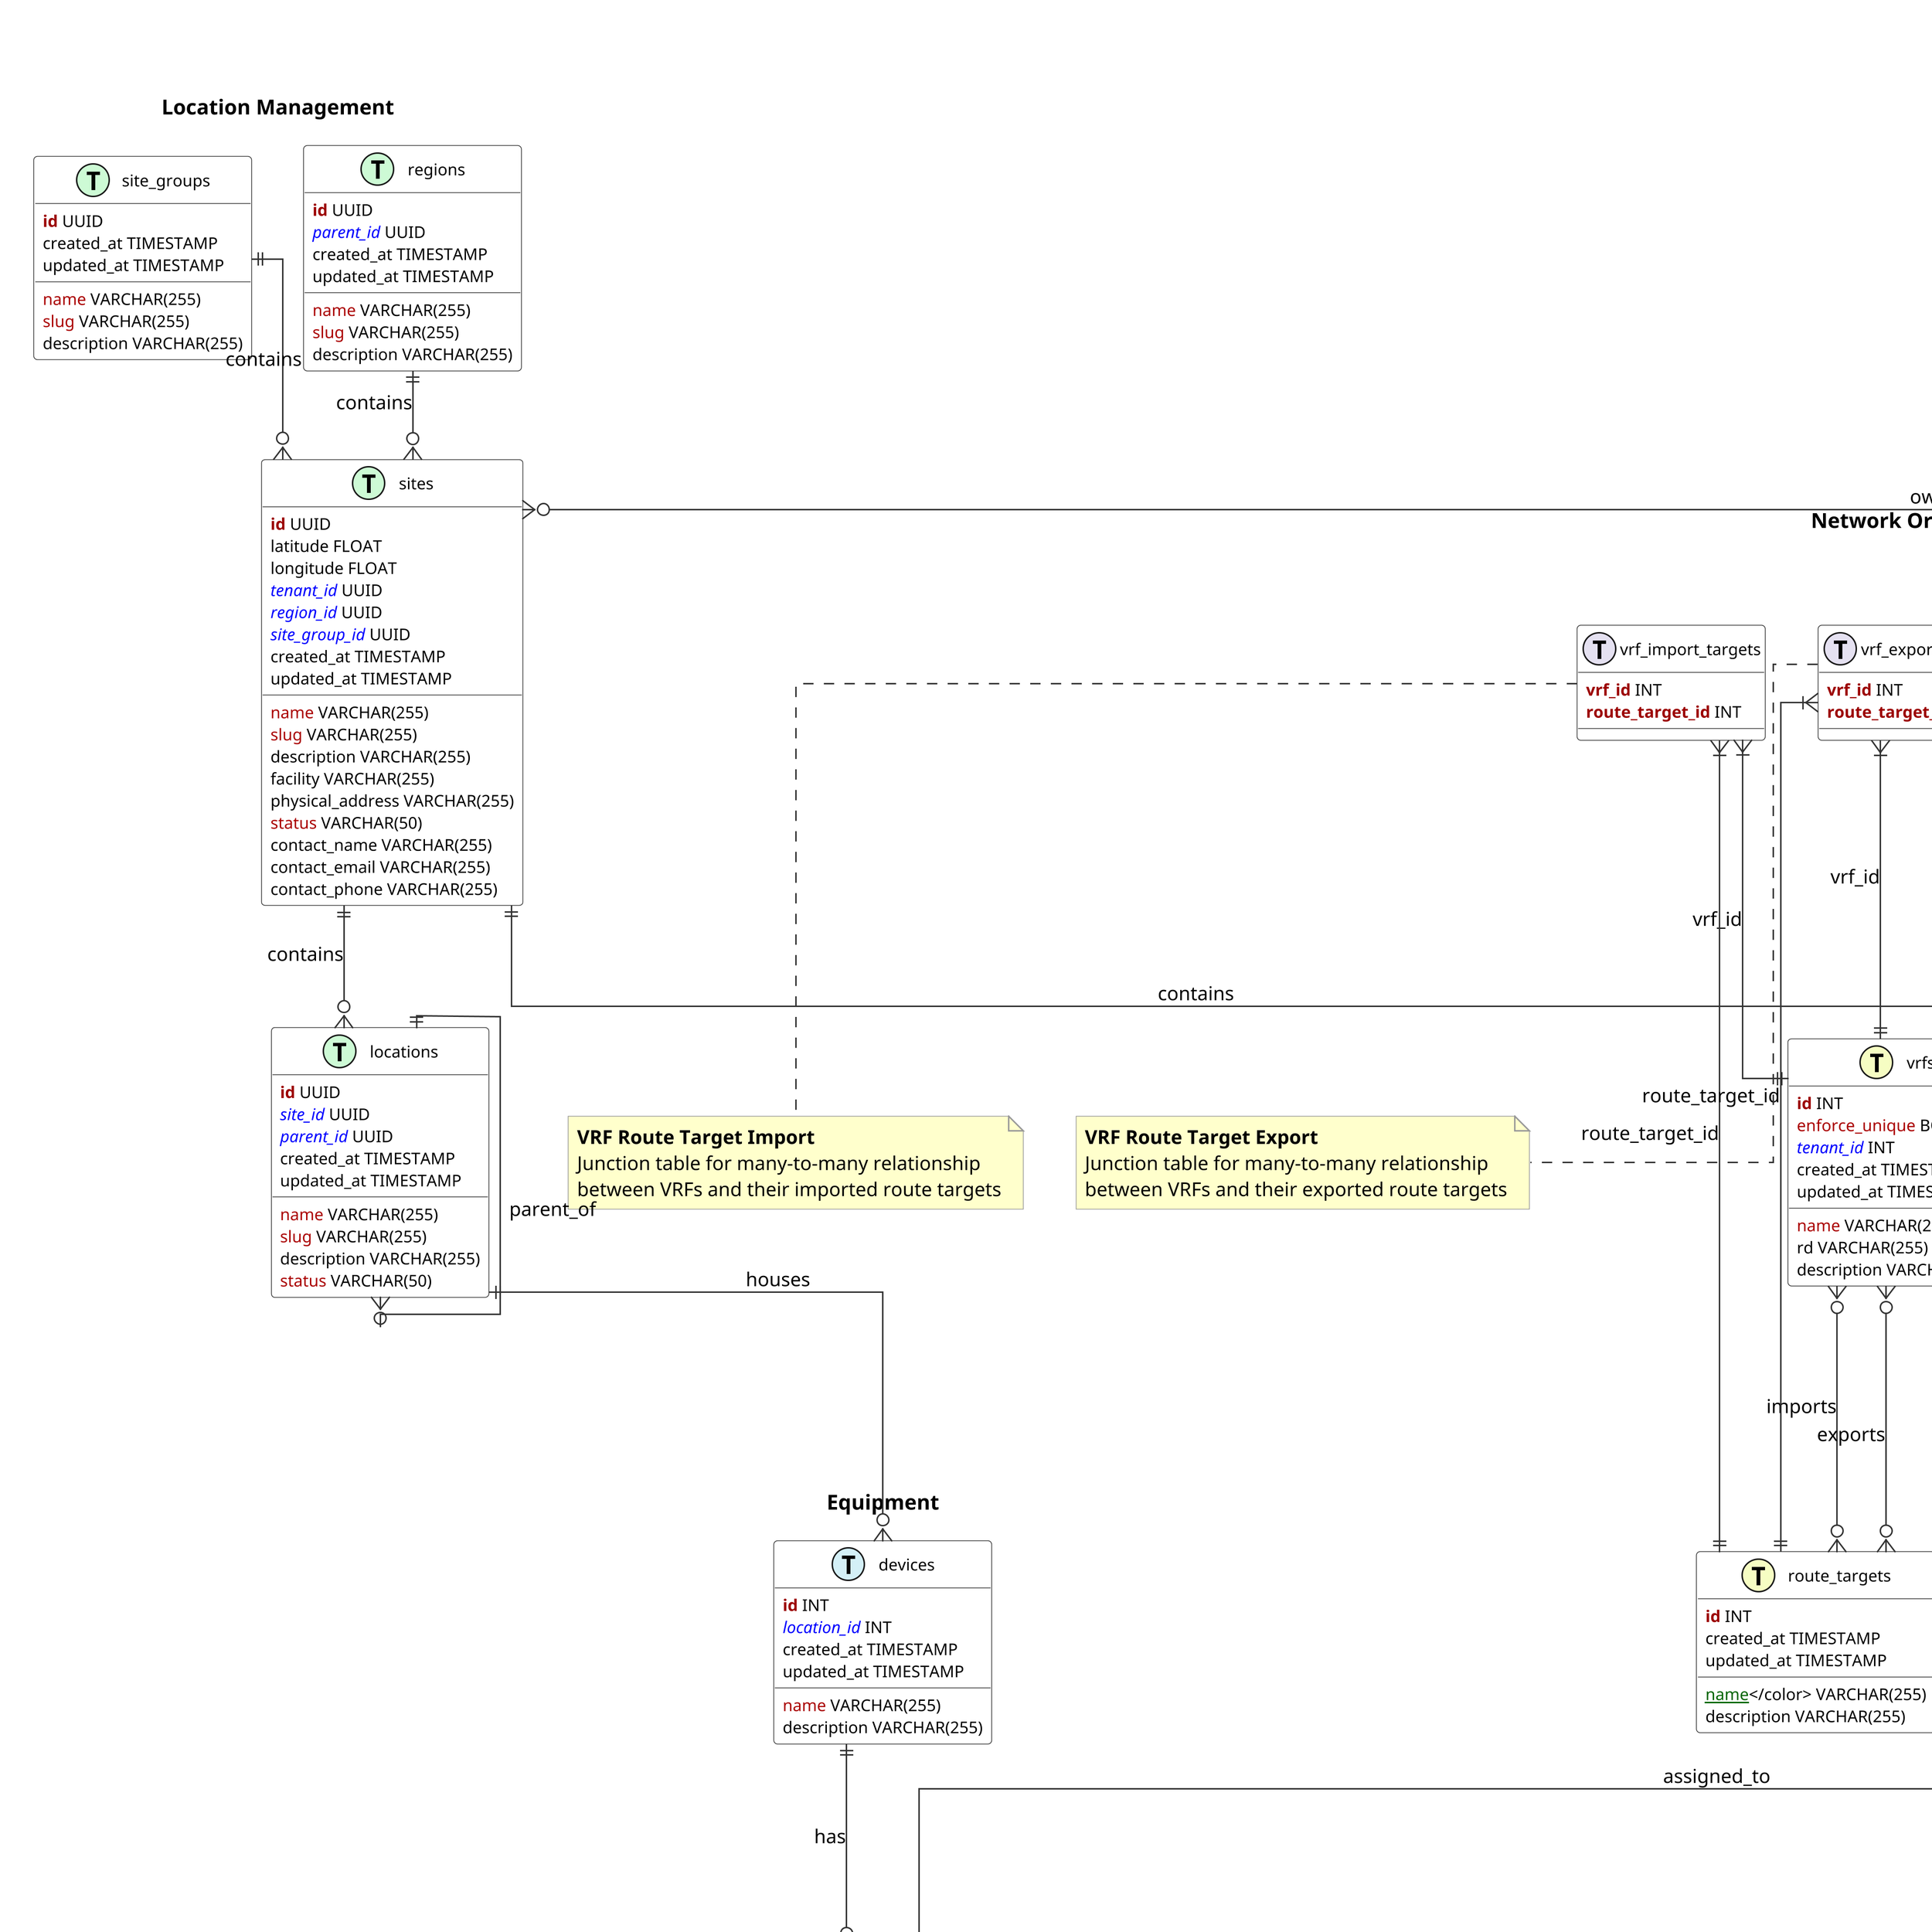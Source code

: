 @startuml IPAM Database ER Diagram

' Color definitions for different table categories
!define LOCATION_COLOR #CDFAD5
!define NETWORK_COLOR #F6FDC3
!define IP_COLOR #FFCF81
!define EQUIPMENT_COLOR #D4F0F7
!define ADMIN_COLOR #FFD9C0
!define JUNCTION_COLOR #E5E1F1

' Define table styles with colors based on category
!define location_table(x) class x << (T,#CDFAD5) >> 
!define network_table(x) class x << (T,#F6FDC3) >>
!define ip_table(x) class x << (T,#FFCF81) >>
!define equipment_table(x) class x << (T,#D4F0F7) >>
!define admin_table(x) class x << (T,#FFD9C0) >>
!define junction_table(x) class x << (T,#E5E1F1) >>

' Define field styles
!define primary_key(x) <b><color:#9C0000>x</color></b>
!define foreign_key(x) <color:#0000FF><i>x</i></color>
!define unique(x) <color:#006400><u>x</u></color>
!define index(x) <color:#5500AA>x</color>
!define not_null(x) <color:#AA0000>x</color>

' Styling
skinparam linetype ortho
skinparam shadowing false
skinparam handwritten false
skinparam packageStyle rectangle
skinparam packageBackgroundColor transparent
skinparam packageBorderColor transparent

skinparam class {
    BackgroundColor white
    ArrowColor #333333
    BorderColor #333333
    FontSize 12
    AttributeFontSize 11
}

skinparam note {
    BackgroundColor #FFFFCC
    BorderColor #999999
}

skinparam dpi 300

' Title and headers
title <font size=24><b>IPAM Database ER Diagram</b></font>

' Legend
legend right
  <b><color:#9C0000>Primary Key</color></b>
  <color:#0000FF><i>Foreign Key</i></color>
  <color:#006400><u>Unique</u></color>
  <color:#5500AA>Indexed</color>
  <color:#AA0000>Not Null</color>
  
  <back:#CDFAD5>Location Tables</back>
  <back:#F6FDC3>Network Tables</back>
  <back:#FFCF81>IP Address Tables</back>
  <back:#D4F0F7>Equipment Tables</back>
  <back:#FFD9C0>Administrative Tables</back>
  <back:#E5E1F1>Junction Tables</back>
endlegend

' Group tables by category
package "Location Management" {
  location_table(regions) {
    primary_key(id) UUID
    not_null(name) VARCHAR(255)
    not_null(slug) VARCHAR(255)
    description VARCHAR(255)
    foreign_key(parent_id) UUID
    created_at TIMESTAMP
    updated_at TIMESTAMP
  }

  location_table(site_groups) {
    primary_key(id) UUID
    not_null(name) VARCHAR(255)
    not_null(slug) VARCHAR(255)
    description VARCHAR(255)
    created_at TIMESTAMP
    updated_at TIMESTAMP
  }

  location_table(sites) {
    primary_key(id) UUID
    not_null(name) VARCHAR(255)
    not_null(slug) VARCHAR(255)
    description VARCHAR(255)
    facility VARCHAR(255)
    physical_address VARCHAR(255)
    latitude FLOAT
    longitude FLOAT
    not_null(status) VARCHAR(50)
    contact_name VARCHAR(255)
    contact_email VARCHAR(255)
    contact_phone VARCHAR(255)
    foreign_key(tenant_id) UUID
    foreign_key(region_id) UUID
    foreign_key(site_group_id) UUID
    created_at TIMESTAMP
    updated_at TIMESTAMP
  }

  location_table(locations) {
    primary_key(id) UUID
    not_null(name) VARCHAR(255)
    not_null(slug) VARCHAR(255)
    description VARCHAR(255)
    not_null(status) VARCHAR(50)
    foreign_key(site_id) UUID
    foreign_key(parent_id) UUID
    created_at TIMESTAMP
    updated_at TIMESTAMP
  }
}

package "Administrative Data" {
  admin_table(tenants) {
    primary_key(id) UUID
    not_null(name) VARCHAR(255)
    not_null(slug) VARCHAR(255)
    description VARCHAR(255)
    comments TEXT
    created_at TIMESTAMP
    updated_at TIMESTAMP
  }

  admin_table(rirs) {
    primary_key(id) UUID
    not_null(name) VARCHAR(255)
    not_null(slug) VARCHAR(255)
    description VARCHAR(255)
    not_null(is_private) BOOLEAN
    created_at TIMESTAMP
    updated_at TIMESTAMP
  }

  admin_table(roles) {
    primary_key(id) UUID
    not_null(name) VARCHAR(255)
    not_null(slug) VARCHAR(255)
    description VARCHAR(255)
    color VARCHAR(50)
    created_at TIMESTAMP
    updated_at TIMESTAMP
  }
}

package "Network Organization" {
  network_table(vrfs) {
    primary_key(id) INT
    not_null(name) VARCHAR(255)
    rd VARCHAR(255)
    description VARCHAR(255)
    not_null(enforce_unique) BOOLEAN
    foreign_key(tenant_id) INT
    created_at TIMESTAMP
    updated_at TIMESTAMP
  }

  network_table(route_targets) {
    primary_key(id) INT
    not_null(unique(name)) VARCHAR(255)
    description VARCHAR(255)
    created_at TIMESTAMP
    updated_at TIMESTAMP
  }

  junction_table(vrf_import_targets) {
    primary_key(vrf_id) INT
    primary_key(route_target_id) INT
  }

  junction_table(vrf_export_targets) {
    primary_key(vrf_id) INT
    primary_key(route_target_id) INT
  }

  network_table(vlan_groups) {
    primary_key(id) INT
    not_null(name) VARCHAR(255)
    not_null(slug) VARCHAR(255)
    description VARCHAR(255)
    not_null(min_vid) INT
    not_null(max_vid) INT
    created_at TIMESTAMP
    updated_at TIMESTAMP
  }

  network_table(vlans) {
    primary_key(id) INT
    not_null(name) VARCHAR(255)
    not_null(slug) VARCHAR(255)
    description VARCHAR(255)
    not_null(vid) INT
    not_null(status) VARCHAR(50)
    foreign_key(tenant_id) INT
    foreign_key(site_id) INT
    foreign_key(group_id) INT
    foreign_key(role_id) INT
    created_at TIMESTAMP
    updated_at TIMESTAMP
  }
}

package "IP Address Management" {
  ip_table(aggregates) {
    primary_key(id) INT
    not_null(prefix) VARCHAR(255)
    date_added DATE
    foreign_key(rir_id) INT
    foreign_key(tenant_id) INT
    created_at TIMESTAMP
    updated_at TIMESTAMP
  }

  ip_table(prefixes) {
    primary_key(id) INT
    name VARCHAR(255)
    slug VARCHAR(255)
    description VARCHAR(255)
    not_null(index(prefix)) VARCHAR(255)
    not_null(status) VARCHAR(50)
    not_null(is_pool) BOOLEAN
    not_null(mark_utilized) BOOLEAN
    not_null(depth) INT
    not_null(child_count) INT
    foreign_key(site_id) INT
    foreign_key(vrf_id) INT
    foreign_key(tenant_id) INT
    foreign_key(vlan_id) INT
    foreign_key(role_id) INT
    created_at TIMESTAMP
    updated_at TIMESTAMP
  }

  ip_table(ip_ranges) {
    primary_key(id) INT
    description VARCHAR(255)
    not_null(index(start_address)) VARCHAR(255)
    not_null(index(end_address)) VARCHAR(255)
    not_null(size) INT
    not_null(status) VARCHAR(50)
    not_null(mark_utilized) BOOLEAN
    foreign_key(vrf_id) INT
    foreign_key(tenant_id) INT
    created_at TIMESTAMP
    updated_at TIMESTAMP
  }

  ip_table(ip_addresses) {
    primary_key(id) INT
    name VARCHAR(255)
    slug VARCHAR(255)
    not_null(index(address)) VARCHAR(255)
    not_null(status) VARCHAR(50)
    role VARCHAR(50)
    dns_name VARCHAR(255)
    assigned_object_type VARCHAR(255)
    assigned_object_id INT
    foreign_key(vrf_id) INT
    foreign_key(tenant_id) INT
    foreign_key(nat_inside_id) INT
    created_at TIMESTAMP
    updated_at TIMESTAMP
  }

  ip_table(asns) {
    primary_key(id) INT
    not_null(asn) INT
    not_null(name) VARCHAR(255)
    not_null(slug) VARCHAR(255)
    description VARCHAR(255)
    asn_asdot VARCHAR(255)
    foreign_key(rir_id) INT
    created_at TIMESTAMP
    updated_at TIMESTAMP
  }

  ip_table(asn_ranges) {
    primary_key(id) INT
    not_null(start) INT
    not_null(end) INT
    foreign_key(rir_id) INT
    created_at TIMESTAMP
    updated_at TIMESTAMP
  }
}

package "Equipment" {
  equipment_table(devices) {
    primary_key(id) INT
    not_null(name) VARCHAR(255)
    description VARCHAR(255)
    foreign_key(location_id) INT
    created_at TIMESTAMP
    updated_at TIMESTAMP
  }

  equipment_table(interfaces) {
    primary_key(id) INT
    not_null(name) VARCHAR(255)
    description VARCHAR(255)
    foreign_key(device_id) INT
    created_at TIMESTAMP
    updated_at TIMESTAMP
  }
}

' Relationships with better styling
' Location relationships
regions ||--o{ sites : "contains"
site_groups ||--o{ sites : "contains"
sites ||--o{ locations : "contains"
locations ||--o{ locations : "parent_of"

' Equipment relationships
locations ||--o{ devices : "houses"
devices ||--o{ interfaces : "has"

' Tenant relationships
tenants ||--o{ sites : "owns"
tenants ||--o{ vrfs : "owns"
tenants ||--o{ aggregates : "owns"
tenants ||--o{ vlans : "owns"
tenants ||--o{ prefixes : "owns"
tenants ||--o{ ip_ranges : "owns"
tenants ||--o{ ip_addresses : "owns"

' RIR relationships
rirs ||--o{ aggregates : "allocates"
rirs ||--o{ asns : "allocates"
rirs ||--o{ asn_ranges : "allocates"

' VRF relationships
vrfs ||--o{ prefixes : "contains"
vrfs ||--o{ ip_ranges : "contains"
vrfs ||--o{ ip_addresses : "contains"
vrfs }o--o{ route_targets : "imports"
vrfs }o--o{ route_targets : "exports"
vrf_import_targets }|--|| vrfs : "vrf_id"
vrf_import_targets }|--|| route_targets : "route_target_id"
vrf_export_targets }|--|| vrfs : "vrf_id"
vrf_export_targets }|--|| route_targets : "route_target_id"

' Role relationships
roles ||--o{ vlans : "categorizes"
roles ||--o{ prefixes : "categorizes"

' VLAN relationships
vlan_groups ||--o{ vlans : "contains"
sites ||--o{ vlans : "contains"
vlans ||--o{ prefixes : "assigned_to"

' IP address relationships
ip_addresses }o--|| interfaces : "assigned_to"
ip_addresses }o--|| ip_addresses : "nat_inside"

' Notes with better styling
note bottom of vrfs #FFFFCC
  <b>Virtual Routing and Forwarding (VRF)</b>
  Virtual routers with isolated routing tables
  providing network segmentation
end note

note bottom of prefixes #FFFFCC
  <b>IP Prefixes</b>
  IPv4 or IPv6 networks with mask length
  (CIDR notation) like 192.168.1.0/24
end note

note bottom of ip_addresses #FFFFCC
  <b>IP Addresses</b>
  Individual IPv4/IPv6 addresses that can be
  assigned to interfaces or other objects
  via generic foreign keys
end note

note bottom of vrf_import_targets #FFFFCC
  <b>VRF Route Target Import</b>
  Junction table for many-to-many relationship
  between VRFs and their imported route targets
end note

note bottom of vrf_export_targets #FFFFCC
  <b>VRF Route Target Export</b>
  Junction table for many-to-many relationship
  between VRFs and their exported route targets
end note

@enduml